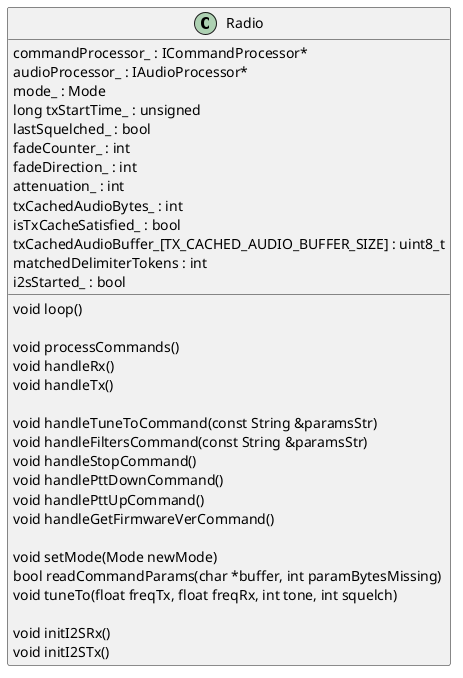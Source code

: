 @startuml
class Radio
{

    void loop()

    void processCommands()
    void handleRx()
    void handleTx()

    void handleTuneToCommand(const String &paramsStr)
    void handleFiltersCommand(const String &paramsStr)
    void handleStopCommand()
    void handlePttDownCommand()
    void handlePttUpCommand()
    void handleGetFirmwareVerCommand()

    void setMode(Mode newMode)
    bool readCommandParams(char *buffer, int paramBytesMissing)
    void tuneTo(float freqTx, float freqRx, int tone, int squelch)

    void initI2SRx()
    void initI2STx()

    commandProcessor_ : ICommandProcessor*
    audioProcessor_ : IAudioProcessor*
    mode_ : Mode
    long txStartTime_ : unsigned
    lastSquelched_ : bool
    fadeCounter_ : int
    fadeDirection_ : int
    attenuation_ : int
    txCachedAudioBytes_ : int
    isTxCacheSatisfied_ : bool
    txCachedAudioBuffer_[TX_CACHED_AUDIO_BUFFER_SIZE] : uint8_t
    matchedDelimiterTokens : int
    i2sStarted_ : bool
}

@enduml
